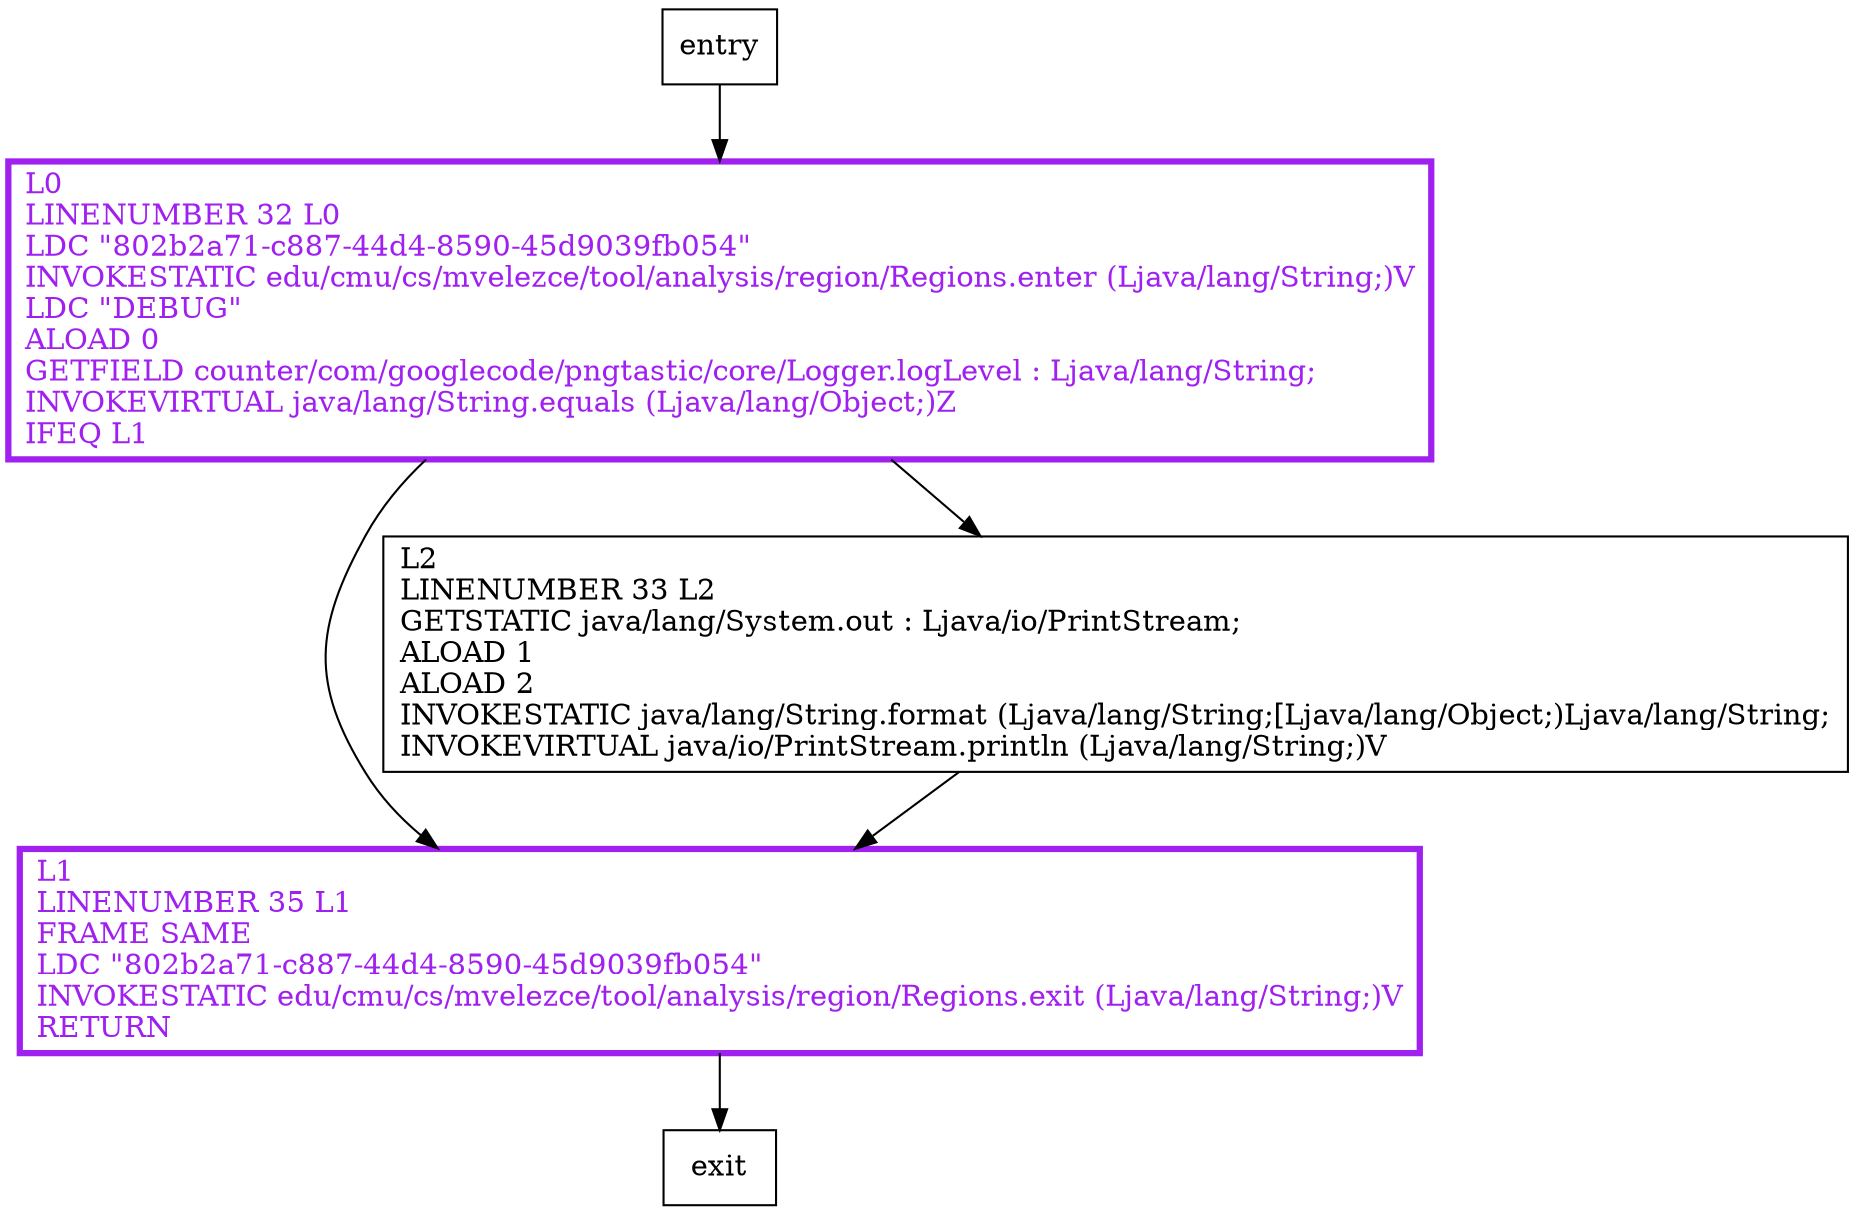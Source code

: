 digraph debug {
node [shape=record];
518225018 [label="L1\lLINENUMBER 35 L1\lFRAME SAME\lLDC \"802b2a71-c887-44d4-8590-45d9039fb054\"\lINVOKESTATIC edu/cmu/cs/mvelezce/tool/analysis/region/Regions.exit (Ljava/lang/String;)V\lRETURN\l"];
942226723 [label="L0\lLINENUMBER 32 L0\lLDC \"802b2a71-c887-44d4-8590-45d9039fb054\"\lINVOKESTATIC edu/cmu/cs/mvelezce/tool/analysis/region/Regions.enter (Ljava/lang/String;)V\lLDC \"DEBUG\"\lALOAD 0\lGETFIELD counter/com/googlecode/pngtastic/core/Logger.logLevel : Ljava/lang/String;\lINVOKEVIRTUAL java/lang/String.equals (Ljava/lang/Object;)Z\lIFEQ L1\l"];
1232329423 [label="L2\lLINENUMBER 33 L2\lGETSTATIC java/lang/System.out : Ljava/io/PrintStream;\lALOAD 1\lALOAD 2\lINVOKESTATIC java/lang/String.format (Ljava/lang/String;[Ljava/lang/Object;)Ljava/lang/String;\lINVOKEVIRTUAL java/io/PrintStream.println (Ljava/lang/String;)V\l"];
entry;
exit;
entry -> 942226723;
518225018 -> exit;
942226723 -> 518225018;
942226723 -> 1232329423;
1232329423 -> 518225018;
518225018[fontcolor="purple", penwidth=3, color="purple"];
942226723[fontcolor="purple", penwidth=3, color="purple"];
}
